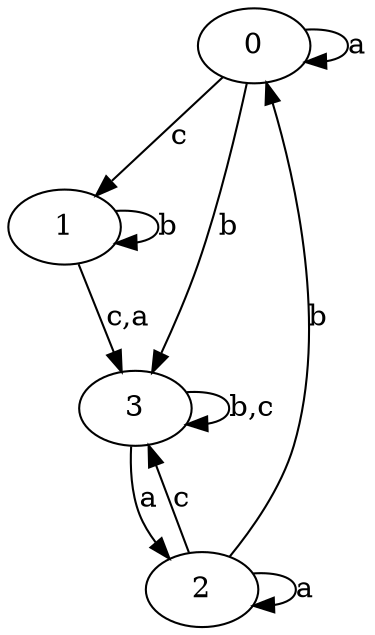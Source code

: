 digraph {
 ranksep=0.5;
 d2tdocpreamble = "\usetikzlibrary{automata}";
 d2tfigpreamble = "\tikzstyle{every state}= [ draw=blue!50,very thick,fill=blue!20]  \tikzstyle{auto}= [fill=white]";
 node [style="state"];
 edge [lblstyle="auto",topath="bend right", len=4  ]
  "0" [label="0",style = "state, initial, accepting"];
  "1" [label="1",];
  "2" [label="2",];
  "3" [label="3",];
  "0" -> "0" [label="a",topath="loop above"];
  "0" -> "1" [label="c"];
  "0" -> "3" [label="b"];
  "1" -> "1" [label="b",topath="loop above"];
  "1" -> "3" [label="c,a"];
  "2" -> "0" [label="b"];
  "2" -> "2" [label="a",topath="loop above"];
  "2" -> "3" [label="c"];
  "3" -> "2" [label="a"];
  "3" -> "3" [label="b,c",topath="loop above"];
}